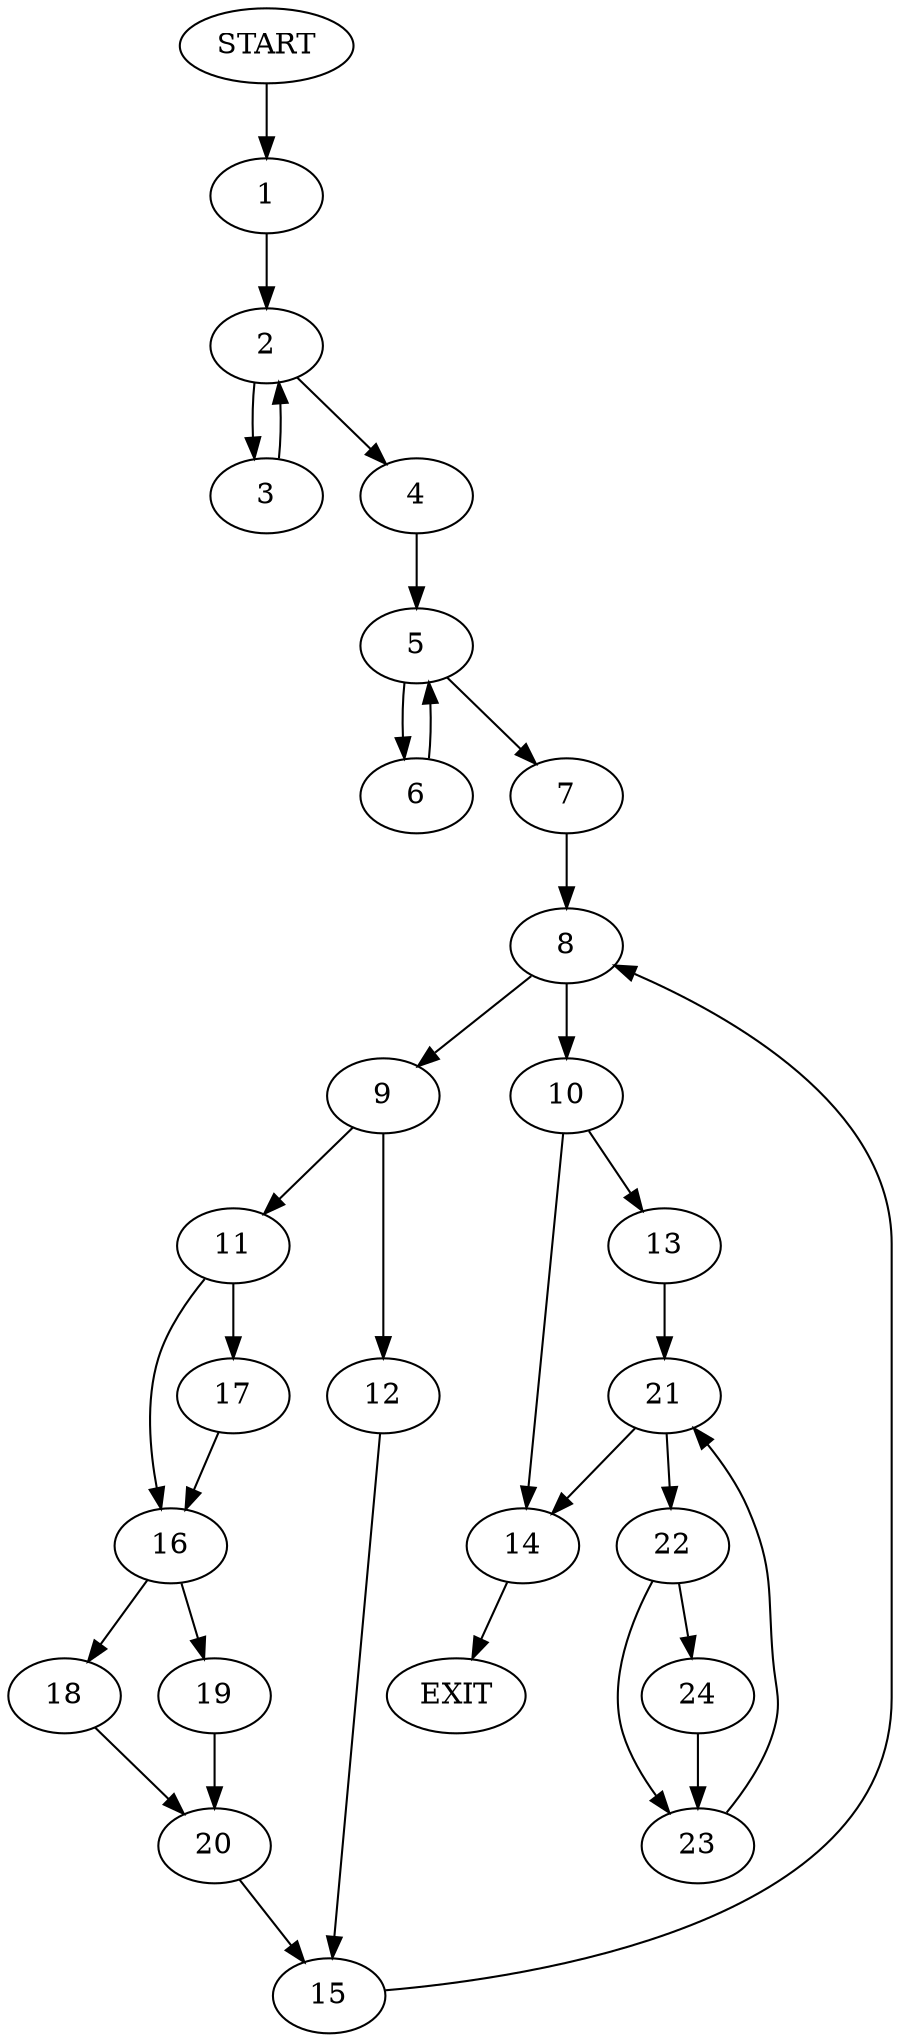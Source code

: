 digraph {
0 [label="START"]
25 [label="EXIT"]
0 -> 1
1 -> 2
2 -> 3
2 -> 4
3 -> 2
4 -> 5
5 -> 6
5 -> 7
7 -> 8
6 -> 5
8 -> 9
8 -> 10
9 -> 11
9 -> 12
10 -> 13
10 -> 14
12 -> 15
11 -> 16
11 -> 17
15 -> 8
17 -> 16
16 -> 18
16 -> 19
18 -> 20
19 -> 20
20 -> 15
14 -> 25
13 -> 21
21 -> 22
21 -> 14
22 -> 23
22 -> 24
24 -> 23
23 -> 21
}
